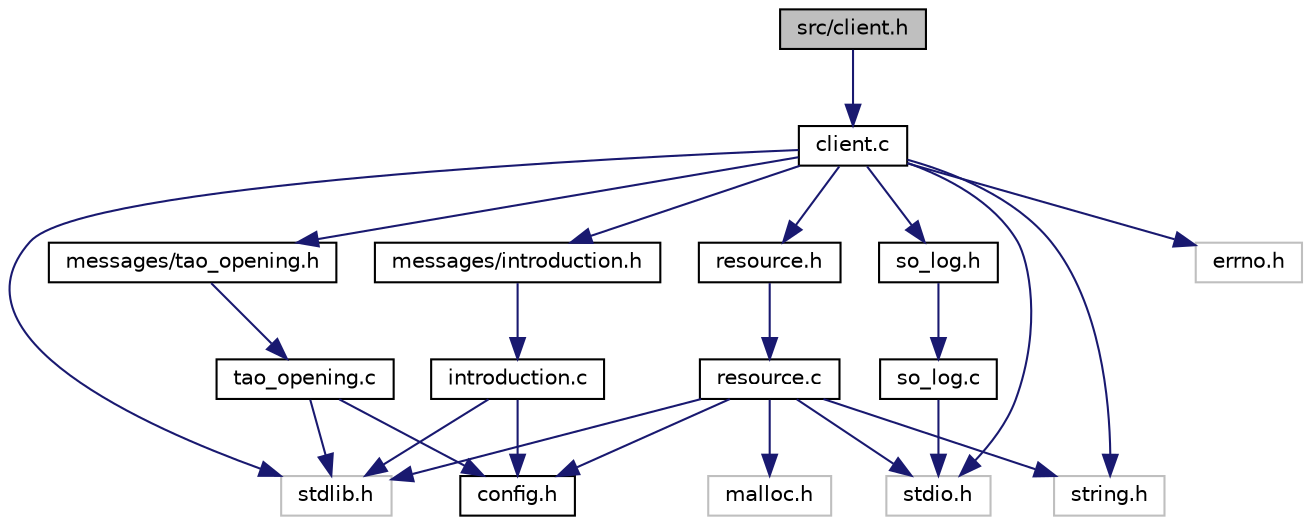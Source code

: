 digraph "src/client.h"
{
  edge [fontname="Helvetica",fontsize="10",labelfontname="Helvetica",labelfontsize="10"];
  node [fontname="Helvetica",fontsize="10",shape=record];
  Node1 [label="src/client.h",height=0.2,width=0.4,color="black", fillcolor="grey75", style="filled", fontcolor="black"];
  Node1 -> Node2 [color="midnightblue",fontsize="10",style="solid",fontname="Helvetica"];
  Node2 [label="client.c",height=0.2,width=0.4,color="black", fillcolor="white", style="filled",URL="$client_8c.html"];
  Node2 -> Node3 [color="midnightblue",fontsize="10",style="solid",fontname="Helvetica"];
  Node3 [label="stdlib.h",height=0.2,width=0.4,color="grey75", fillcolor="white", style="filled"];
  Node2 -> Node4 [color="midnightblue",fontsize="10",style="solid",fontname="Helvetica"];
  Node4 [label="stdio.h",height=0.2,width=0.4,color="grey75", fillcolor="white", style="filled"];
  Node2 -> Node5 [color="midnightblue",fontsize="10",style="solid",fontname="Helvetica"];
  Node5 [label="string.h",height=0.2,width=0.4,color="grey75", fillcolor="white", style="filled"];
  Node2 -> Node6 [color="midnightblue",fontsize="10",style="solid",fontname="Helvetica"];
  Node6 [label="errno.h",height=0.2,width=0.4,color="grey75", fillcolor="white", style="filled"];
  Node2 -> Node7 [color="midnightblue",fontsize="10",style="solid",fontname="Helvetica"];
  Node7 [label="resource.h",height=0.2,width=0.4,color="black", fillcolor="white", style="filled",URL="$resource_8h.html"];
  Node7 -> Node8 [color="midnightblue",fontsize="10",style="solid",fontname="Helvetica"];
  Node8 [label="resource.c",height=0.2,width=0.4,color="black", fillcolor="white", style="filled",URL="$resource_8c.html"];
  Node8 -> Node3 [color="midnightblue",fontsize="10",style="solid",fontname="Helvetica"];
  Node8 -> Node4 [color="midnightblue",fontsize="10",style="solid",fontname="Helvetica"];
  Node8 -> Node5 [color="midnightblue",fontsize="10",style="solid",fontname="Helvetica"];
  Node8 -> Node9 [color="midnightblue",fontsize="10",style="solid",fontname="Helvetica"];
  Node9 [label="malloc.h",height=0.2,width=0.4,color="grey75", fillcolor="white", style="filled"];
  Node8 -> Node10 [color="midnightblue",fontsize="10",style="solid",fontname="Helvetica"];
  Node10 [label="config.h",height=0.2,width=0.4,color="black", fillcolor="white", style="filled",URL="$config_8h.html"];
  Node2 -> Node11 [color="midnightblue",fontsize="10",style="solid",fontname="Helvetica"];
  Node11 [label="so_log.h",height=0.2,width=0.4,color="black", fillcolor="white", style="filled",URL="$so__log_8h.html"];
  Node11 -> Node12 [color="midnightblue",fontsize="10",style="solid",fontname="Helvetica"];
  Node12 [label="so_log.c",height=0.2,width=0.4,color="black", fillcolor="white", style="filled",URL="$so__log_8c.html"];
  Node12 -> Node4 [color="midnightblue",fontsize="10",style="solid",fontname="Helvetica"];
  Node2 -> Node13 [color="midnightblue",fontsize="10",style="solid",fontname="Helvetica"];
  Node13 [label="messages/introduction.h",height=0.2,width=0.4,color="black", fillcolor="white", style="filled",URL="$introduction_8h.html"];
  Node13 -> Node14 [color="midnightblue",fontsize="10",style="solid",fontname="Helvetica"];
  Node14 [label="introduction.c",height=0.2,width=0.4,color="black", fillcolor="white", style="filled",URL="$messages_2introduction_8c.html"];
  Node14 -> Node3 [color="midnightblue",fontsize="10",style="solid",fontname="Helvetica"];
  Node14 -> Node10 [color="midnightblue",fontsize="10",style="solid",fontname="Helvetica"];
  Node2 -> Node15 [color="midnightblue",fontsize="10",style="solid",fontname="Helvetica"];
  Node15 [label="messages/tao_opening.h",height=0.2,width=0.4,color="black", fillcolor="white", style="filled",URL="$tao__opening_8h.html"];
  Node15 -> Node16 [color="midnightblue",fontsize="10",style="solid",fontname="Helvetica"];
  Node16 [label="tao_opening.c",height=0.2,width=0.4,color="black", fillcolor="white", style="filled",URL="$tao__opening_8c.html"];
  Node16 -> Node3 [color="midnightblue",fontsize="10",style="solid",fontname="Helvetica"];
  Node16 -> Node10 [color="midnightblue",fontsize="10",style="solid",fontname="Helvetica"];
}
